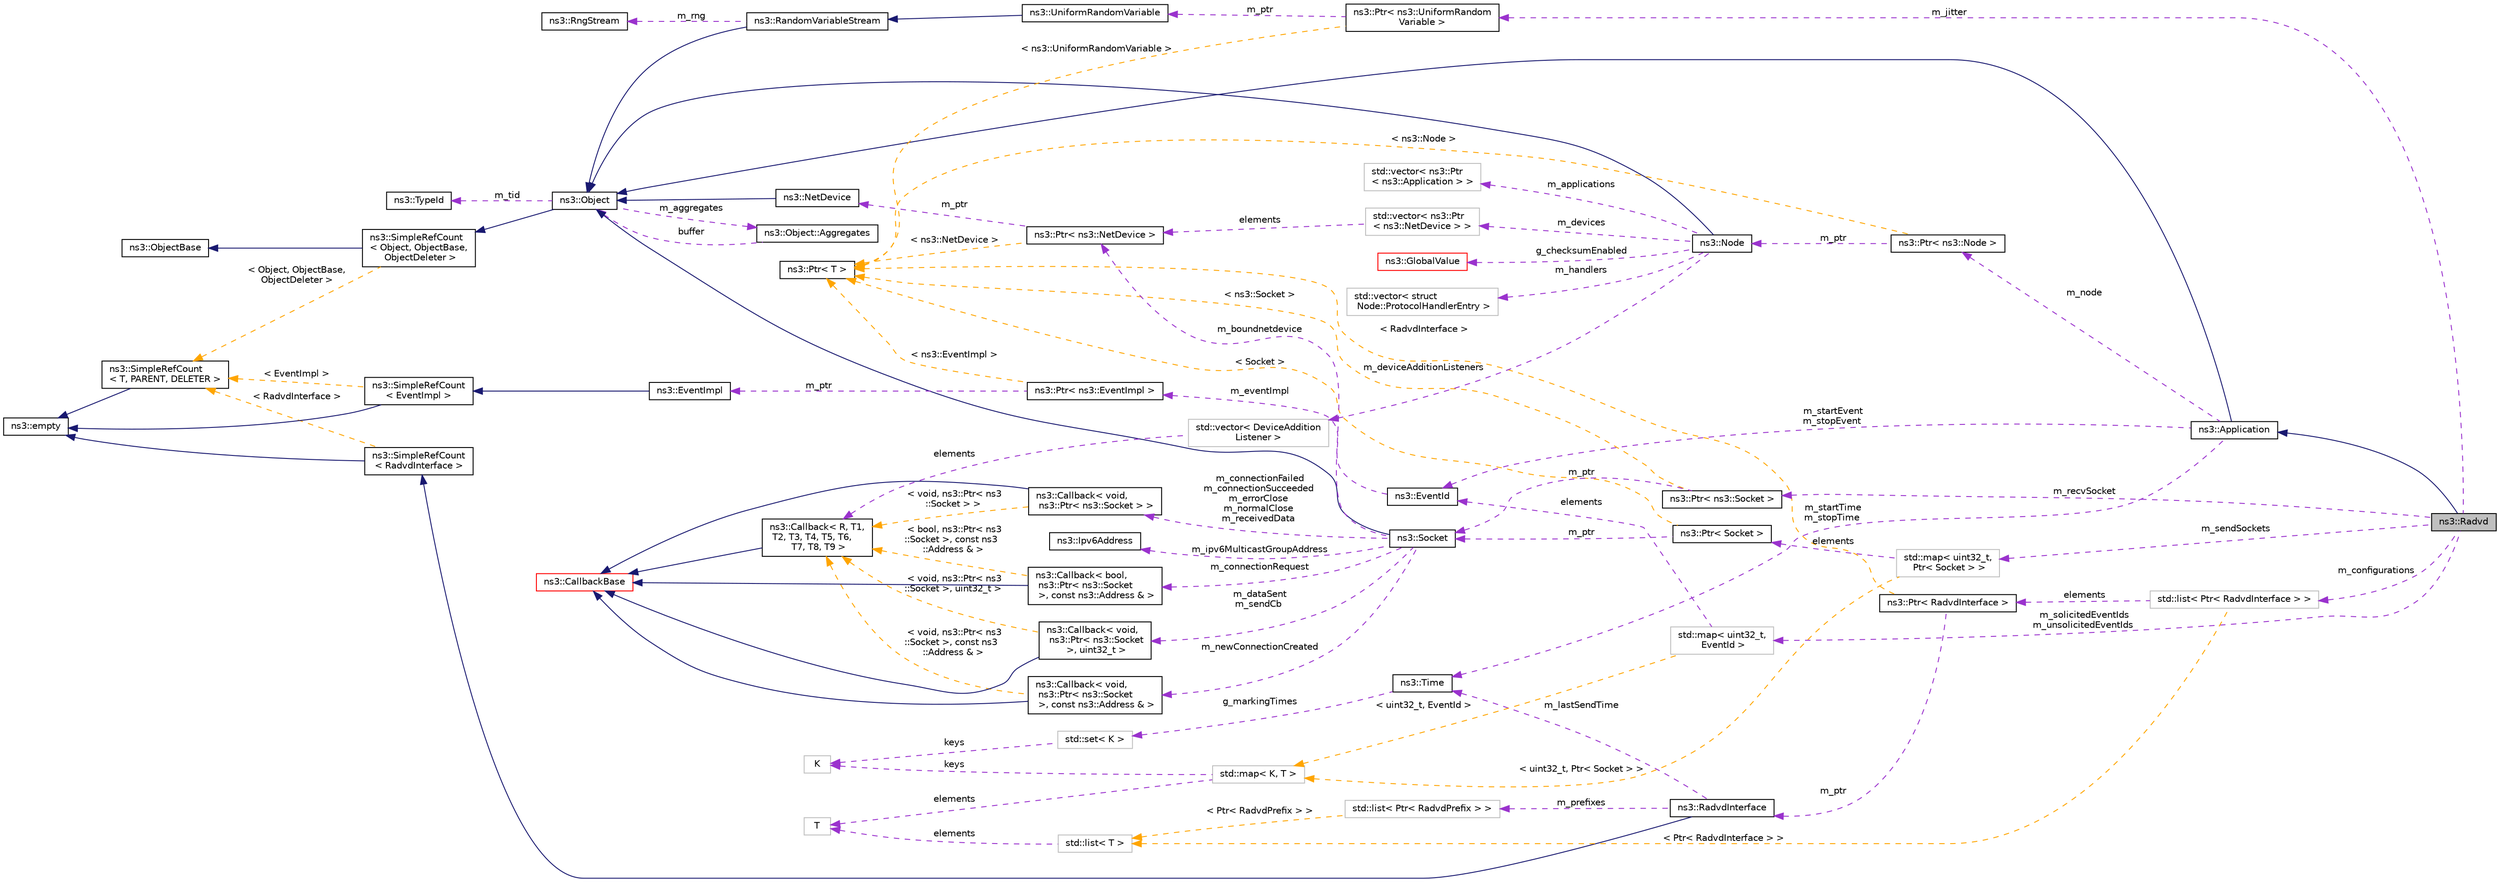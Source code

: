 digraph "ns3::Radvd"
{
 // LATEX_PDF_SIZE
  edge [fontname="Helvetica",fontsize="10",labelfontname="Helvetica",labelfontsize="10"];
  node [fontname="Helvetica",fontsize="10",shape=record];
  rankdir="LR";
  Node1 [label="ns3::Radvd",height=0.2,width=0.4,color="black", fillcolor="grey75", style="filled", fontcolor="black",tooltip="Router advertisement daemon."];
  Node2 -> Node1 [dir="back",color="midnightblue",fontsize="10",style="solid",fontname="Helvetica"];
  Node2 [label="ns3::Application",height=0.2,width=0.4,color="black", fillcolor="white", style="filled",URL="$classns3_1_1_application.html",tooltip="The base class for all ns3 applications."];
  Node3 -> Node2 [dir="back",color="midnightblue",fontsize="10",style="solid",fontname="Helvetica"];
  Node3 [label="ns3::Object",height=0.2,width=0.4,color="black", fillcolor="white", style="filled",URL="$classns3_1_1_object.html",tooltip="A base class which provides memory management and object aggregation."];
  Node4 -> Node3 [dir="back",color="midnightblue",fontsize="10",style="solid",fontname="Helvetica"];
  Node4 [label="ns3::SimpleRefCount\l\< Object, ObjectBase,\l ObjectDeleter \>",height=0.2,width=0.4,color="black", fillcolor="white", style="filled",URL="$classns3_1_1_simple_ref_count.html",tooltip=" "];
  Node5 -> Node4 [dir="back",color="midnightblue",fontsize="10",style="solid",fontname="Helvetica"];
  Node5 [label="ns3::ObjectBase",height=0.2,width=0.4,color="black", fillcolor="white", style="filled",URL="$classns3_1_1_object_base.html",tooltip="Anchor the ns-3 type and attribute system."];
  Node6 -> Node4 [dir="back",color="orange",fontsize="10",style="dashed",label=" \< Object, ObjectBase,\l ObjectDeleter \>" ,fontname="Helvetica"];
  Node6 [label="ns3::SimpleRefCount\l\< T, PARENT, DELETER \>",height=0.2,width=0.4,color="black", fillcolor="white", style="filled",URL="$classns3_1_1_simple_ref_count.html",tooltip="A template-based reference counting class."];
  Node7 -> Node6 [dir="back",color="midnightblue",fontsize="10",style="solid",fontname="Helvetica"];
  Node7 [label="ns3::empty",height=0.2,width=0.4,color="black", fillcolor="white", style="filled",URL="$classns3_1_1empty.html",tooltip="make Callback use a separate empty type"];
  Node8 -> Node3 [dir="back",color="darkorchid3",fontsize="10",style="dashed",label=" m_tid" ,fontname="Helvetica"];
  Node8 [label="ns3::TypeId",height=0.2,width=0.4,color="black", fillcolor="white", style="filled",URL="$classns3_1_1_type_id.html",tooltip="a unique identifier for an interface."];
  Node9 -> Node3 [dir="back",color="darkorchid3",fontsize="10",style="dashed",label=" m_aggregates" ,fontname="Helvetica"];
  Node9 [label="ns3::Object::Aggregates",height=0.2,width=0.4,color="black", fillcolor="white", style="filled",URL="$structns3_1_1_object_1_1_aggregates.html",tooltip="The list of Objects aggregated to this one."];
  Node3 -> Node9 [dir="back",color="darkorchid3",fontsize="10",style="dashed",label=" buffer" ,fontname="Helvetica"];
  Node10 -> Node2 [dir="back",color="darkorchid3",fontsize="10",style="dashed",label=" m_startEvent\nm_stopEvent" ,fontname="Helvetica"];
  Node10 [label="ns3::EventId",height=0.2,width=0.4,color="black", fillcolor="white", style="filled",URL="$classns3_1_1_event_id.html",tooltip="An identifier for simulation events."];
  Node11 -> Node10 [dir="back",color="darkorchid3",fontsize="10",style="dashed",label=" m_eventImpl" ,fontname="Helvetica"];
  Node11 [label="ns3::Ptr\< ns3::EventImpl \>",height=0.2,width=0.4,color="black", fillcolor="white", style="filled",URL="$classns3_1_1_ptr.html",tooltip=" "];
  Node12 -> Node11 [dir="back",color="darkorchid3",fontsize="10",style="dashed",label=" m_ptr" ,fontname="Helvetica"];
  Node12 [label="ns3::EventImpl",height=0.2,width=0.4,color="black", fillcolor="white", style="filled",URL="$classns3_1_1_event_impl.html",tooltip="A simulation event."];
  Node13 -> Node12 [dir="back",color="midnightblue",fontsize="10",style="solid",fontname="Helvetica"];
  Node13 [label="ns3::SimpleRefCount\l\< EventImpl \>",height=0.2,width=0.4,color="black", fillcolor="white", style="filled",URL="$classns3_1_1_simple_ref_count.html",tooltip=" "];
  Node7 -> Node13 [dir="back",color="midnightblue",fontsize="10",style="solid",fontname="Helvetica"];
  Node6 -> Node13 [dir="back",color="orange",fontsize="10",style="dashed",label=" \< EventImpl \>" ,fontname="Helvetica"];
  Node14 -> Node11 [dir="back",color="orange",fontsize="10",style="dashed",label=" \< ns3::EventImpl \>" ,fontname="Helvetica"];
  Node14 [label="ns3::Ptr\< T \>",height=0.2,width=0.4,color="black", fillcolor="white", style="filled",URL="$classns3_1_1_ptr.html",tooltip="Smart pointer class similar to boost::intrusive_ptr."];
  Node15 -> Node2 [dir="back",color="darkorchid3",fontsize="10",style="dashed",label=" m_node" ,fontname="Helvetica"];
  Node15 [label="ns3::Ptr\< ns3::Node \>",height=0.2,width=0.4,color="black", fillcolor="white", style="filled",URL="$classns3_1_1_ptr.html",tooltip=" "];
  Node16 -> Node15 [dir="back",color="darkorchid3",fontsize="10",style="dashed",label=" m_ptr" ,fontname="Helvetica"];
  Node16 [label="ns3::Node",height=0.2,width=0.4,color="black", fillcolor="white", style="filled",URL="$classns3_1_1_node.html",tooltip="A network Node."];
  Node3 -> Node16 [dir="back",color="midnightblue",fontsize="10",style="solid",fontname="Helvetica"];
  Node17 -> Node16 [dir="back",color="darkorchid3",fontsize="10",style="dashed",label=" m_applications" ,fontname="Helvetica"];
  Node17 [label="std::vector\< ns3::Ptr\l\< ns3::Application \> \>",height=0.2,width=0.4,color="grey75", fillcolor="white", style="filled",tooltip=" "];
  Node21 -> Node16 [dir="back",color="darkorchid3",fontsize="10",style="dashed",label=" m_devices" ,fontname="Helvetica"];
  Node21 [label="std::vector\< ns3::Ptr\l\< ns3::NetDevice \> \>",height=0.2,width=0.4,color="grey75", fillcolor="white", style="filled",tooltip=" "];
  Node22 -> Node21 [dir="back",color="darkorchid3",fontsize="10",style="dashed",label=" elements" ,fontname="Helvetica"];
  Node22 [label="ns3::Ptr\< ns3::NetDevice \>",height=0.2,width=0.4,color="black", fillcolor="white", style="filled",URL="$classns3_1_1_ptr.html",tooltip=" "];
  Node23 -> Node22 [dir="back",color="darkorchid3",fontsize="10",style="dashed",label=" m_ptr" ,fontname="Helvetica"];
  Node23 [label="ns3::NetDevice",height=0.2,width=0.4,color="black", fillcolor="white", style="filled",URL="$classns3_1_1_net_device.html",tooltip="Network layer to device interface."];
  Node3 -> Node23 [dir="back",color="midnightblue",fontsize="10",style="solid",fontname="Helvetica"];
  Node14 -> Node22 [dir="back",color="orange",fontsize="10",style="dashed",label=" \< ns3::NetDevice \>" ,fontname="Helvetica"];
  Node24 -> Node16 [dir="back",color="darkorchid3",fontsize="10",style="dashed",label=" g_checksumEnabled" ,fontname="Helvetica"];
  Node24 [label="ns3::GlobalValue",height=0.2,width=0.4,color="red", fillcolor="white", style="filled",URL="$classns3_1_1_global_value.html",tooltip="Hold a so-called 'global value'."];
  Node33 -> Node16 [dir="back",color="darkorchid3",fontsize="10",style="dashed",label=" m_handlers" ,fontname="Helvetica"];
  Node33 [label="std::vector\< struct\l Node::ProtocolHandlerEntry \>",height=0.2,width=0.4,color="grey75", fillcolor="white", style="filled",tooltip=" "];
  Node41 -> Node16 [dir="back",color="darkorchid3",fontsize="10",style="dashed",label=" m_deviceAdditionListeners" ,fontname="Helvetica"];
  Node41 [label="std::vector\< DeviceAddition\lListener \>",height=0.2,width=0.4,color="grey75", fillcolor="white", style="filled",tooltip=" "];
  Node40 -> Node41 [dir="back",color="darkorchid3",fontsize="10",style="dashed",label=" elements" ,fontname="Helvetica"];
  Node40 [label="ns3::Callback\< R, T1,\l T2, T3, T4, T5, T6,\l T7, T8, T9 \>",height=0.2,width=0.4,color="black", fillcolor="white", style="filled",URL="$classns3_1_1_callback.html",tooltip="Callback template class."];
  Node36 -> Node40 [dir="back",color="midnightblue",fontsize="10",style="solid",fontname="Helvetica"];
  Node36 [label="ns3::CallbackBase",height=0.2,width=0.4,color="red", fillcolor="white", style="filled",URL="$classns3_1_1_callback_base.html",tooltip="Base class for Callback class."];
  Node14 -> Node15 [dir="back",color="orange",fontsize="10",style="dashed",label=" \< ns3::Node \>" ,fontname="Helvetica"];
  Node42 -> Node2 [dir="back",color="darkorchid3",fontsize="10",style="dashed",label=" m_startTime\nm_stopTime" ,fontname="Helvetica"];
  Node42 [label="ns3::Time",height=0.2,width=0.4,color="black", fillcolor="white", style="filled",URL="$classns3_1_1_time.html",tooltip="Simulation virtual time values and global simulation resolution."];
  Node43 -> Node42 [dir="back",color="darkorchid3",fontsize="10",style="dashed",label=" g_markingTimes" ,fontname="Helvetica"];
  Node43 [label="std::set\< K \>",height=0.2,width=0.4,color="grey75", fillcolor="white", style="filled",tooltip=" "];
  Node44 -> Node43 [dir="back",color="darkorchid3",fontsize="10",style="dashed",label=" keys" ,fontname="Helvetica"];
  Node44 [label="K",height=0.2,width=0.4,color="grey75", fillcolor="white", style="filled",tooltip=" "];
  Node45 -> Node1 [dir="back",color="darkorchid3",fontsize="10",style="dashed",label=" m_solicitedEventIds\nm_unsolicitedEventIds" ,fontname="Helvetica"];
  Node45 [label="std::map\< uint32_t,\l EventId \>",height=0.2,width=0.4,color="grey75", fillcolor="white", style="filled",tooltip=" "];
  Node10 -> Node45 [dir="back",color="darkorchid3",fontsize="10",style="dashed",label=" elements" ,fontname="Helvetica"];
  Node46 -> Node45 [dir="back",color="orange",fontsize="10",style="dashed",label=" \< uint32_t, EventId \>" ,fontname="Helvetica"];
  Node46 [label="std::map\< K, T \>",height=0.2,width=0.4,color="grey75", fillcolor="white", style="filled",tooltip=" "];
  Node44 -> Node46 [dir="back",color="darkorchid3",fontsize="10",style="dashed",label=" keys" ,fontname="Helvetica"];
  Node20 -> Node46 [dir="back",color="darkorchid3",fontsize="10",style="dashed",label=" elements" ,fontname="Helvetica"];
  Node20 [label="T",height=0.2,width=0.4,color="grey75", fillcolor="white", style="filled",tooltip=" "];
  Node47 -> Node1 [dir="back",color="darkorchid3",fontsize="10",style="dashed",label=" m_configurations" ,fontname="Helvetica"];
  Node47 [label="std::list\< Ptr\< RadvdInterface \> \>",height=0.2,width=0.4,color="grey75", fillcolor="white", style="filled",tooltip=" "];
  Node48 -> Node47 [dir="back",color="darkorchid3",fontsize="10",style="dashed",label=" elements" ,fontname="Helvetica"];
  Node48 [label="ns3::Ptr\< RadvdInterface \>",height=0.2,width=0.4,color="black", fillcolor="white", style="filled",URL="$classns3_1_1_ptr.html",tooltip=" "];
  Node49 -> Node48 [dir="back",color="darkorchid3",fontsize="10",style="dashed",label=" m_ptr" ,fontname="Helvetica"];
  Node49 [label="ns3::RadvdInterface",height=0.2,width=0.4,color="black", fillcolor="white", style="filled",URL="$classns3_1_1_radvd_interface.html",tooltip="Radvd interface configuration."];
  Node50 -> Node49 [dir="back",color="midnightblue",fontsize="10",style="solid",fontname="Helvetica"];
  Node50 [label="ns3::SimpleRefCount\l\< RadvdInterface \>",height=0.2,width=0.4,color="black", fillcolor="white", style="filled",URL="$classns3_1_1_simple_ref_count.html",tooltip=" "];
  Node7 -> Node50 [dir="back",color="midnightblue",fontsize="10",style="solid",fontname="Helvetica"];
  Node6 -> Node50 [dir="back",color="orange",fontsize="10",style="dashed",label=" \< RadvdInterface \>" ,fontname="Helvetica"];
  Node42 -> Node49 [dir="back",color="darkorchid3",fontsize="10",style="dashed",label=" m_lastSendTime" ,fontname="Helvetica"];
  Node51 -> Node49 [dir="back",color="darkorchid3",fontsize="10",style="dashed",label=" m_prefixes" ,fontname="Helvetica"];
  Node51 [label="std::list\< Ptr\< RadvdPrefix \> \>",height=0.2,width=0.4,color="grey75", fillcolor="white", style="filled",tooltip=" "];
  Node56 -> Node51 [dir="back",color="orange",fontsize="10",style="dashed",label=" \< Ptr\< RadvdPrefix \> \>" ,fontname="Helvetica"];
  Node56 [label="std::list\< T \>",height=0.2,width=0.4,color="grey75", fillcolor="white", style="filled",tooltip=" "];
  Node20 -> Node56 [dir="back",color="darkorchid3",fontsize="10",style="dashed",label=" elements" ,fontname="Helvetica"];
  Node14 -> Node48 [dir="back",color="orange",fontsize="10",style="dashed",label=" \< RadvdInterface \>" ,fontname="Helvetica"];
  Node56 -> Node47 [dir="back",color="orange",fontsize="10",style="dashed",label=" \< Ptr\< RadvdInterface \> \>" ,fontname="Helvetica"];
  Node57 -> Node1 [dir="back",color="darkorchid3",fontsize="10",style="dashed",label=" m_sendSockets" ,fontname="Helvetica"];
  Node57 [label="std::map\< uint32_t,\l Ptr\< Socket \> \>",height=0.2,width=0.4,color="grey75", fillcolor="white", style="filled",tooltip=" "];
  Node58 -> Node57 [dir="back",color="darkorchid3",fontsize="10",style="dashed",label=" elements" ,fontname="Helvetica"];
  Node58 [label="ns3::Ptr\< Socket \>",height=0.2,width=0.4,color="black", fillcolor="white", style="filled",URL="$classns3_1_1_ptr.html",tooltip=" "];
  Node59 -> Node58 [dir="back",color="darkorchid3",fontsize="10",style="dashed",label=" m_ptr" ,fontname="Helvetica"];
  Node59 [label="ns3::Socket",height=0.2,width=0.4,color="black", fillcolor="white", style="filled",URL="$classns3_1_1_socket.html",tooltip="A low-level Socket API based loosely on the BSD Socket API."];
  Node3 -> Node59 [dir="back",color="midnightblue",fontsize="10",style="solid",fontname="Helvetica"];
  Node22 -> Node59 [dir="back",color="darkorchid3",fontsize="10",style="dashed",label=" m_boundnetdevice" ,fontname="Helvetica"];
  Node55 -> Node59 [dir="back",color="darkorchid3",fontsize="10",style="dashed",label=" m_ipv6MulticastGroupAddress" ,fontname="Helvetica"];
  Node55 [label="ns3::Ipv6Address",height=0.2,width=0.4,color="black", fillcolor="white", style="filled",URL="$classns3_1_1_ipv6_address.html",tooltip="Describes an IPv6 address."];
  Node60 -> Node59 [dir="back",color="darkorchid3",fontsize="10",style="dashed",label=" m_newConnectionCreated" ,fontname="Helvetica"];
  Node60 [label="ns3::Callback\< void,\l ns3::Ptr\< ns3::Socket\l \>, const ns3::Address & \>",height=0.2,width=0.4,color="black", fillcolor="white", style="filled",URL="$classns3_1_1_callback.html",tooltip=" "];
  Node36 -> Node60 [dir="back",color="midnightblue",fontsize="10",style="solid",fontname="Helvetica"];
  Node40 -> Node60 [dir="back",color="orange",fontsize="10",style="dashed",label=" \< void, ns3::Ptr\< ns3\l::Socket \>, const ns3\l::Address & \>" ,fontname="Helvetica"];
  Node61 -> Node59 [dir="back",color="darkorchid3",fontsize="10",style="dashed",label=" m_dataSent\nm_sendCb" ,fontname="Helvetica"];
  Node61 [label="ns3::Callback\< void,\l ns3::Ptr\< ns3::Socket\l \>, uint32_t \>",height=0.2,width=0.4,color="black", fillcolor="white", style="filled",URL="$classns3_1_1_callback.html",tooltip=" "];
  Node36 -> Node61 [dir="back",color="midnightblue",fontsize="10",style="solid",fontname="Helvetica"];
  Node40 -> Node61 [dir="back",color="orange",fontsize="10",style="dashed",label=" \< void, ns3::Ptr\< ns3\l::Socket \>, uint32_t \>" ,fontname="Helvetica"];
  Node62 -> Node59 [dir="back",color="darkorchid3",fontsize="10",style="dashed",label=" m_connectionFailed\nm_connectionSucceeded\nm_errorClose\nm_normalClose\nm_receivedData" ,fontname="Helvetica"];
  Node62 [label="ns3::Callback\< void,\l ns3::Ptr\< ns3::Socket \> \>",height=0.2,width=0.4,color="black", fillcolor="white", style="filled",URL="$classns3_1_1_callback.html",tooltip=" "];
  Node36 -> Node62 [dir="back",color="midnightblue",fontsize="10",style="solid",fontname="Helvetica"];
  Node40 -> Node62 [dir="back",color="orange",fontsize="10",style="dashed",label=" \< void, ns3::Ptr\< ns3\l::Socket \> \>" ,fontname="Helvetica"];
  Node63 -> Node59 [dir="back",color="darkorchid3",fontsize="10",style="dashed",label=" m_connectionRequest" ,fontname="Helvetica"];
  Node63 [label="ns3::Callback\< bool,\l ns3::Ptr\< ns3::Socket\l \>, const ns3::Address & \>",height=0.2,width=0.4,color="black", fillcolor="white", style="filled",URL="$classns3_1_1_callback.html",tooltip=" "];
  Node36 -> Node63 [dir="back",color="midnightblue",fontsize="10",style="solid",fontname="Helvetica"];
  Node40 -> Node63 [dir="back",color="orange",fontsize="10",style="dashed",label=" \< bool, ns3::Ptr\< ns3\l::Socket \>, const ns3\l::Address & \>" ,fontname="Helvetica"];
  Node14 -> Node58 [dir="back",color="orange",fontsize="10",style="dashed",label=" \< Socket \>" ,fontname="Helvetica"];
  Node46 -> Node57 [dir="back",color="orange",fontsize="10",style="dashed",label=" \< uint32_t, Ptr\< Socket \> \>" ,fontname="Helvetica"];
  Node64 -> Node1 [dir="back",color="darkorchid3",fontsize="10",style="dashed",label=" m_jitter" ,fontname="Helvetica"];
  Node64 [label="ns3::Ptr\< ns3::UniformRandom\lVariable \>",height=0.2,width=0.4,color="black", fillcolor="white", style="filled",URL="$classns3_1_1_ptr.html",tooltip=" "];
  Node65 -> Node64 [dir="back",color="darkorchid3",fontsize="10",style="dashed",label=" m_ptr" ,fontname="Helvetica"];
  Node65 [label="ns3::UniformRandomVariable",height=0.2,width=0.4,color="black", fillcolor="white", style="filled",URL="$classns3_1_1_uniform_random_variable.html",tooltip="The uniform distribution Random Number Generator (RNG)."];
  Node66 -> Node65 [dir="back",color="midnightblue",fontsize="10",style="solid",fontname="Helvetica"];
  Node66 [label="ns3::RandomVariableStream",height=0.2,width=0.4,color="black", fillcolor="white", style="filled",URL="$classns3_1_1_random_variable_stream.html",tooltip="The basic uniform Random Number Generator (RNG)."];
  Node3 -> Node66 [dir="back",color="midnightblue",fontsize="10",style="solid",fontname="Helvetica"];
  Node67 -> Node66 [dir="back",color="darkorchid3",fontsize="10",style="dashed",label=" m_rng" ,fontname="Helvetica"];
  Node67 [label="ns3::RngStream",height=0.2,width=0.4,color="black", fillcolor="white", style="filled",URL="$classns3_1_1_rng_stream.html",tooltip="Combined Multiple-Recursive Generator MRG32k3a."];
  Node14 -> Node64 [dir="back",color="orange",fontsize="10",style="dashed",label=" \< ns3::UniformRandomVariable \>" ,fontname="Helvetica"];
  Node68 -> Node1 [dir="back",color="darkorchid3",fontsize="10",style="dashed",label=" m_recvSocket" ,fontname="Helvetica"];
  Node68 [label="ns3::Ptr\< ns3::Socket \>",height=0.2,width=0.4,color="black", fillcolor="white", style="filled",URL="$classns3_1_1_ptr.html",tooltip=" "];
  Node59 -> Node68 [dir="back",color="darkorchid3",fontsize="10",style="dashed",label=" m_ptr" ,fontname="Helvetica"];
  Node14 -> Node68 [dir="back",color="orange",fontsize="10",style="dashed",label=" \< ns3::Socket \>" ,fontname="Helvetica"];
}
